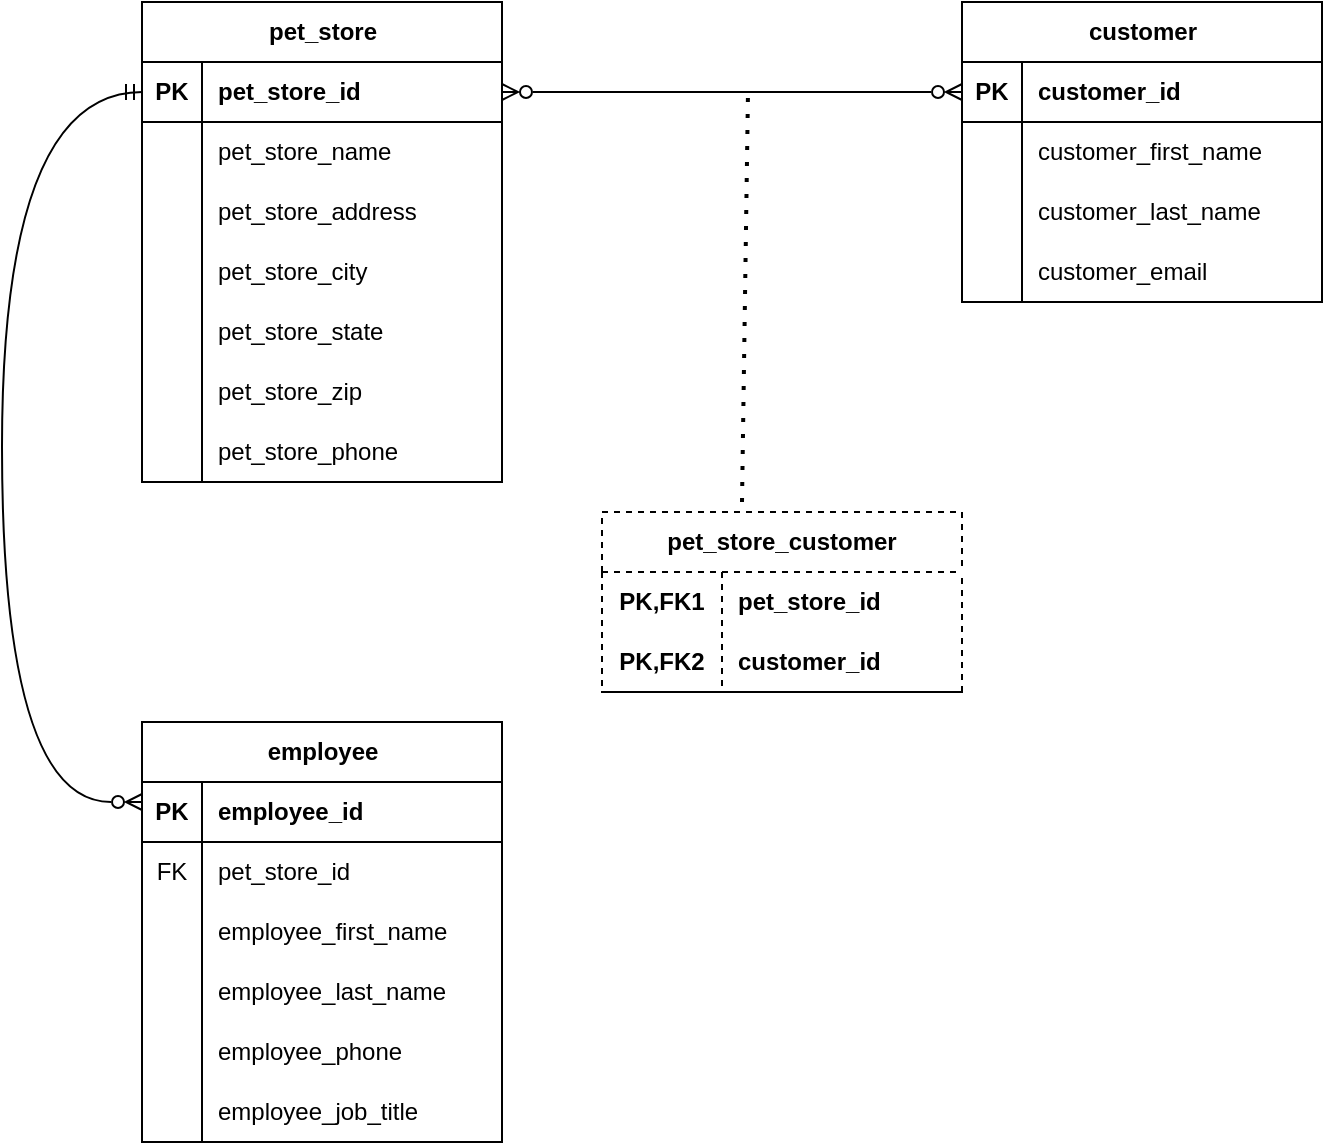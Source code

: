 <mxfile version="24.4.8" type="device">
  <diagram name="Page-1" id="FneMyN-Fyh38kx7lnARo">
    <mxGraphModel dx="1047" dy="820" grid="1" gridSize="10" guides="1" tooltips="1" connect="1" arrows="1" fold="1" page="1" pageScale="1" pageWidth="850" pageHeight="1100" math="0" shadow="0">
      <root>
        <mxCell id="0" />
        <mxCell id="1" parent="0" />
        <mxCell id="6F-p7l26PnDoF6w9x8Qs-1" value="pet_store" style="shape=table;startSize=30;container=1;collapsible=1;childLayout=tableLayout;fixedRows=1;rowLines=0;fontStyle=1;align=center;resizeLast=1;html=1;" parent="1" vertex="1">
          <mxGeometry x="140" y="220" width="180" height="240" as="geometry" />
        </mxCell>
        <mxCell id="6F-p7l26PnDoF6w9x8Qs-2" value="" style="shape=tableRow;horizontal=0;startSize=0;swimlaneHead=0;swimlaneBody=0;fillColor=none;collapsible=0;dropTarget=0;points=[[0,0.5],[1,0.5]];portConstraint=eastwest;top=0;left=0;right=0;bottom=1;" parent="6F-p7l26PnDoF6w9x8Qs-1" vertex="1">
          <mxGeometry y="30" width="180" height="30" as="geometry" />
        </mxCell>
        <mxCell id="6F-p7l26PnDoF6w9x8Qs-3" value="PK" style="shape=partialRectangle;connectable=0;fillColor=none;top=0;left=0;bottom=0;right=0;fontStyle=1;overflow=hidden;whiteSpace=wrap;html=1;" parent="6F-p7l26PnDoF6w9x8Qs-2" vertex="1">
          <mxGeometry width="30" height="30" as="geometry">
            <mxRectangle width="30" height="30" as="alternateBounds" />
          </mxGeometry>
        </mxCell>
        <mxCell id="6F-p7l26PnDoF6w9x8Qs-4" value="pet_store_id" style="shape=partialRectangle;connectable=0;fillColor=none;top=0;left=0;bottom=0;right=0;align=left;spacingLeft=6;fontStyle=1;overflow=hidden;whiteSpace=wrap;html=1;" parent="6F-p7l26PnDoF6w9x8Qs-2" vertex="1">
          <mxGeometry x="30" width="150" height="30" as="geometry">
            <mxRectangle width="150" height="30" as="alternateBounds" />
          </mxGeometry>
        </mxCell>
        <mxCell id="6F-p7l26PnDoF6w9x8Qs-5" value="" style="shape=tableRow;horizontal=0;startSize=0;swimlaneHead=0;swimlaneBody=0;fillColor=none;collapsible=0;dropTarget=0;points=[[0,0.5],[1,0.5]];portConstraint=eastwest;top=0;left=0;right=0;bottom=0;" parent="6F-p7l26PnDoF6w9x8Qs-1" vertex="1">
          <mxGeometry y="60" width="180" height="30" as="geometry" />
        </mxCell>
        <mxCell id="6F-p7l26PnDoF6w9x8Qs-6" value="" style="shape=partialRectangle;connectable=0;fillColor=none;top=0;left=0;bottom=0;right=0;editable=1;overflow=hidden;whiteSpace=wrap;html=1;" parent="6F-p7l26PnDoF6w9x8Qs-5" vertex="1">
          <mxGeometry width="30" height="30" as="geometry">
            <mxRectangle width="30" height="30" as="alternateBounds" />
          </mxGeometry>
        </mxCell>
        <mxCell id="6F-p7l26PnDoF6w9x8Qs-7" value="pet_store_name" style="shape=partialRectangle;connectable=0;fillColor=none;top=0;left=0;bottom=0;right=0;align=left;spacingLeft=6;overflow=hidden;whiteSpace=wrap;html=1;" parent="6F-p7l26PnDoF6w9x8Qs-5" vertex="1">
          <mxGeometry x="30" width="150" height="30" as="geometry">
            <mxRectangle width="150" height="30" as="alternateBounds" />
          </mxGeometry>
        </mxCell>
        <mxCell id="6F-p7l26PnDoF6w9x8Qs-8" value="" style="shape=tableRow;horizontal=0;startSize=0;swimlaneHead=0;swimlaneBody=0;fillColor=none;collapsible=0;dropTarget=0;points=[[0,0.5],[1,0.5]];portConstraint=eastwest;top=0;left=0;right=0;bottom=0;" parent="6F-p7l26PnDoF6w9x8Qs-1" vertex="1">
          <mxGeometry y="90" width="180" height="30" as="geometry" />
        </mxCell>
        <mxCell id="6F-p7l26PnDoF6w9x8Qs-9" value="" style="shape=partialRectangle;connectable=0;fillColor=none;top=0;left=0;bottom=0;right=0;editable=1;overflow=hidden;whiteSpace=wrap;html=1;" parent="6F-p7l26PnDoF6w9x8Qs-8" vertex="1">
          <mxGeometry width="30" height="30" as="geometry">
            <mxRectangle width="30" height="30" as="alternateBounds" />
          </mxGeometry>
        </mxCell>
        <mxCell id="6F-p7l26PnDoF6w9x8Qs-10" value="pet_store_address" style="shape=partialRectangle;connectable=0;fillColor=none;top=0;left=0;bottom=0;right=0;align=left;spacingLeft=6;overflow=hidden;whiteSpace=wrap;html=1;" parent="6F-p7l26PnDoF6w9x8Qs-8" vertex="1">
          <mxGeometry x="30" width="150" height="30" as="geometry">
            <mxRectangle width="150" height="30" as="alternateBounds" />
          </mxGeometry>
        </mxCell>
        <mxCell id="6F-p7l26PnDoF6w9x8Qs-11" value="" style="shape=tableRow;horizontal=0;startSize=0;swimlaneHead=0;swimlaneBody=0;fillColor=none;collapsible=0;dropTarget=0;points=[[0,0.5],[1,0.5]];portConstraint=eastwest;top=0;left=0;right=0;bottom=0;" parent="6F-p7l26PnDoF6w9x8Qs-1" vertex="1">
          <mxGeometry y="120" width="180" height="30" as="geometry" />
        </mxCell>
        <mxCell id="6F-p7l26PnDoF6w9x8Qs-12" value="" style="shape=partialRectangle;connectable=0;fillColor=none;top=0;left=0;bottom=0;right=0;editable=1;overflow=hidden;whiteSpace=wrap;html=1;" parent="6F-p7l26PnDoF6w9x8Qs-11" vertex="1">
          <mxGeometry width="30" height="30" as="geometry">
            <mxRectangle width="30" height="30" as="alternateBounds" />
          </mxGeometry>
        </mxCell>
        <mxCell id="6F-p7l26PnDoF6w9x8Qs-13" value="pet_store_city" style="shape=partialRectangle;connectable=0;fillColor=none;top=0;left=0;bottom=0;right=0;align=left;spacingLeft=6;overflow=hidden;whiteSpace=wrap;html=1;" parent="6F-p7l26PnDoF6w9x8Qs-11" vertex="1">
          <mxGeometry x="30" width="150" height="30" as="geometry">
            <mxRectangle width="150" height="30" as="alternateBounds" />
          </mxGeometry>
        </mxCell>
        <mxCell id="6F-p7l26PnDoF6w9x8Qs-14" style="shape=tableRow;horizontal=0;startSize=0;swimlaneHead=0;swimlaneBody=0;fillColor=none;collapsible=0;dropTarget=0;points=[[0,0.5],[1,0.5]];portConstraint=eastwest;top=0;left=0;right=0;bottom=0;" parent="6F-p7l26PnDoF6w9x8Qs-1" vertex="1">
          <mxGeometry y="150" width="180" height="30" as="geometry" />
        </mxCell>
        <mxCell id="6F-p7l26PnDoF6w9x8Qs-15" style="shape=partialRectangle;connectable=0;fillColor=none;top=0;left=0;bottom=0;right=0;editable=1;overflow=hidden;whiteSpace=wrap;html=1;" parent="6F-p7l26PnDoF6w9x8Qs-14" vertex="1">
          <mxGeometry width="30" height="30" as="geometry">
            <mxRectangle width="30" height="30" as="alternateBounds" />
          </mxGeometry>
        </mxCell>
        <mxCell id="6F-p7l26PnDoF6w9x8Qs-16" value="pet_store_state" style="shape=partialRectangle;connectable=0;fillColor=none;top=0;left=0;bottom=0;right=0;align=left;spacingLeft=6;overflow=hidden;whiteSpace=wrap;html=1;" parent="6F-p7l26PnDoF6w9x8Qs-14" vertex="1">
          <mxGeometry x="30" width="150" height="30" as="geometry">
            <mxRectangle width="150" height="30" as="alternateBounds" />
          </mxGeometry>
        </mxCell>
        <mxCell id="6F-p7l26PnDoF6w9x8Qs-23" style="shape=tableRow;horizontal=0;startSize=0;swimlaneHead=0;swimlaneBody=0;fillColor=none;collapsible=0;dropTarget=0;points=[[0,0.5],[1,0.5]];portConstraint=eastwest;top=0;left=0;right=0;bottom=0;" parent="6F-p7l26PnDoF6w9x8Qs-1" vertex="1">
          <mxGeometry y="180" width="180" height="30" as="geometry" />
        </mxCell>
        <mxCell id="6F-p7l26PnDoF6w9x8Qs-24" style="shape=partialRectangle;connectable=0;fillColor=none;top=0;left=0;bottom=0;right=0;editable=1;overflow=hidden;whiteSpace=wrap;html=1;" parent="6F-p7l26PnDoF6w9x8Qs-23" vertex="1">
          <mxGeometry width="30" height="30" as="geometry">
            <mxRectangle width="30" height="30" as="alternateBounds" />
          </mxGeometry>
        </mxCell>
        <mxCell id="6F-p7l26PnDoF6w9x8Qs-25" value="pet_store_zip" style="shape=partialRectangle;connectable=0;fillColor=none;top=0;left=0;bottom=0;right=0;align=left;spacingLeft=6;overflow=hidden;whiteSpace=wrap;html=1;" parent="6F-p7l26PnDoF6w9x8Qs-23" vertex="1">
          <mxGeometry x="30" width="150" height="30" as="geometry">
            <mxRectangle width="150" height="30" as="alternateBounds" />
          </mxGeometry>
        </mxCell>
        <mxCell id="6F-p7l26PnDoF6w9x8Qs-20" style="shape=tableRow;horizontal=0;startSize=0;swimlaneHead=0;swimlaneBody=0;fillColor=none;collapsible=0;dropTarget=0;points=[[0,0.5],[1,0.5]];portConstraint=eastwest;top=0;left=0;right=0;bottom=0;" parent="6F-p7l26PnDoF6w9x8Qs-1" vertex="1">
          <mxGeometry y="210" width="180" height="30" as="geometry" />
        </mxCell>
        <mxCell id="6F-p7l26PnDoF6w9x8Qs-21" style="shape=partialRectangle;connectable=0;fillColor=none;top=0;left=0;bottom=0;right=0;editable=1;overflow=hidden;whiteSpace=wrap;html=1;" parent="6F-p7l26PnDoF6w9x8Qs-20" vertex="1">
          <mxGeometry width="30" height="30" as="geometry">
            <mxRectangle width="30" height="30" as="alternateBounds" />
          </mxGeometry>
        </mxCell>
        <mxCell id="6F-p7l26PnDoF6w9x8Qs-22" value="pet_store_phone" style="shape=partialRectangle;connectable=0;fillColor=none;top=0;left=0;bottom=0;right=0;align=left;spacingLeft=6;overflow=hidden;whiteSpace=wrap;html=1;" parent="6F-p7l26PnDoF6w9x8Qs-20" vertex="1">
          <mxGeometry x="30" width="150" height="30" as="geometry">
            <mxRectangle width="150" height="30" as="alternateBounds" />
          </mxGeometry>
        </mxCell>
        <mxCell id="6F-p7l26PnDoF6w9x8Qs-26" value="employee" style="shape=table;startSize=30;container=1;collapsible=1;childLayout=tableLayout;fixedRows=1;rowLines=0;fontStyle=1;align=center;resizeLast=1;html=1;" parent="1" vertex="1">
          <mxGeometry x="140" y="580" width="180" height="210" as="geometry" />
        </mxCell>
        <mxCell id="6F-p7l26PnDoF6w9x8Qs-27" value="" style="shape=tableRow;horizontal=0;startSize=0;swimlaneHead=0;swimlaneBody=0;fillColor=none;collapsible=0;dropTarget=0;points=[[0,0.5],[1,0.5]];portConstraint=eastwest;top=0;left=0;right=0;bottom=1;" parent="6F-p7l26PnDoF6w9x8Qs-26" vertex="1">
          <mxGeometry y="30" width="180" height="30" as="geometry" />
        </mxCell>
        <mxCell id="6F-p7l26PnDoF6w9x8Qs-28" value="PK" style="shape=partialRectangle;connectable=0;fillColor=none;top=0;left=0;bottom=0;right=0;fontStyle=1;overflow=hidden;whiteSpace=wrap;html=1;" parent="6F-p7l26PnDoF6w9x8Qs-27" vertex="1">
          <mxGeometry width="30" height="30" as="geometry">
            <mxRectangle width="30" height="30" as="alternateBounds" />
          </mxGeometry>
        </mxCell>
        <mxCell id="6F-p7l26PnDoF6w9x8Qs-29" value="employee_id" style="shape=partialRectangle;connectable=0;fillColor=none;top=0;left=0;bottom=0;right=0;align=left;spacingLeft=6;fontStyle=1;overflow=hidden;whiteSpace=wrap;html=1;" parent="6F-p7l26PnDoF6w9x8Qs-27" vertex="1">
          <mxGeometry x="30" width="150" height="30" as="geometry">
            <mxRectangle width="150" height="30" as="alternateBounds" />
          </mxGeometry>
        </mxCell>
        <mxCell id="6F-p7l26PnDoF6w9x8Qs-30" value="" style="shape=tableRow;horizontal=0;startSize=0;swimlaneHead=0;swimlaneBody=0;fillColor=none;collapsible=0;dropTarget=0;points=[[0,0.5],[1,0.5]];portConstraint=eastwest;top=0;left=0;right=0;bottom=0;" parent="6F-p7l26PnDoF6w9x8Qs-26" vertex="1">
          <mxGeometry y="60" width="180" height="30" as="geometry" />
        </mxCell>
        <mxCell id="6F-p7l26PnDoF6w9x8Qs-31" value="FK" style="shape=partialRectangle;connectable=0;fillColor=none;top=0;left=0;bottom=0;right=0;editable=1;overflow=hidden;whiteSpace=wrap;html=1;" parent="6F-p7l26PnDoF6w9x8Qs-30" vertex="1">
          <mxGeometry width="30" height="30" as="geometry">
            <mxRectangle width="30" height="30" as="alternateBounds" />
          </mxGeometry>
        </mxCell>
        <mxCell id="6F-p7l26PnDoF6w9x8Qs-32" value="pet_store_id" style="shape=partialRectangle;connectable=0;fillColor=none;top=0;left=0;bottom=0;right=0;align=left;spacingLeft=6;overflow=hidden;whiteSpace=wrap;html=1;" parent="6F-p7l26PnDoF6w9x8Qs-30" vertex="1">
          <mxGeometry x="30" width="150" height="30" as="geometry">
            <mxRectangle width="150" height="30" as="alternateBounds" />
          </mxGeometry>
        </mxCell>
        <mxCell id="6F-p7l26PnDoF6w9x8Qs-33" value="" style="shape=tableRow;horizontal=0;startSize=0;swimlaneHead=0;swimlaneBody=0;fillColor=none;collapsible=0;dropTarget=0;points=[[0,0.5],[1,0.5]];portConstraint=eastwest;top=0;left=0;right=0;bottom=0;" parent="6F-p7l26PnDoF6w9x8Qs-26" vertex="1">
          <mxGeometry y="90" width="180" height="30" as="geometry" />
        </mxCell>
        <mxCell id="6F-p7l26PnDoF6w9x8Qs-34" value="" style="shape=partialRectangle;connectable=0;fillColor=none;top=0;left=0;bottom=0;right=0;editable=1;overflow=hidden;whiteSpace=wrap;html=1;" parent="6F-p7l26PnDoF6w9x8Qs-33" vertex="1">
          <mxGeometry width="30" height="30" as="geometry">
            <mxRectangle width="30" height="30" as="alternateBounds" />
          </mxGeometry>
        </mxCell>
        <mxCell id="6F-p7l26PnDoF6w9x8Qs-35" value="employee_first_name" style="shape=partialRectangle;connectable=0;fillColor=none;top=0;left=0;bottom=0;right=0;align=left;spacingLeft=6;overflow=hidden;whiteSpace=wrap;html=1;" parent="6F-p7l26PnDoF6w9x8Qs-33" vertex="1">
          <mxGeometry x="30" width="150" height="30" as="geometry">
            <mxRectangle width="150" height="30" as="alternateBounds" />
          </mxGeometry>
        </mxCell>
        <mxCell id="6F-p7l26PnDoF6w9x8Qs-36" value="" style="shape=tableRow;horizontal=0;startSize=0;swimlaneHead=0;swimlaneBody=0;fillColor=none;collapsible=0;dropTarget=0;points=[[0,0.5],[1,0.5]];portConstraint=eastwest;top=0;left=0;right=0;bottom=0;" parent="6F-p7l26PnDoF6w9x8Qs-26" vertex="1">
          <mxGeometry y="120" width="180" height="30" as="geometry" />
        </mxCell>
        <mxCell id="6F-p7l26PnDoF6w9x8Qs-37" value="" style="shape=partialRectangle;connectable=0;fillColor=none;top=0;left=0;bottom=0;right=0;editable=1;overflow=hidden;whiteSpace=wrap;html=1;" parent="6F-p7l26PnDoF6w9x8Qs-36" vertex="1">
          <mxGeometry width="30" height="30" as="geometry">
            <mxRectangle width="30" height="30" as="alternateBounds" />
          </mxGeometry>
        </mxCell>
        <mxCell id="6F-p7l26PnDoF6w9x8Qs-38" value="employee_last_name" style="shape=partialRectangle;connectable=0;fillColor=none;top=0;left=0;bottom=0;right=0;align=left;spacingLeft=6;overflow=hidden;whiteSpace=wrap;html=1;" parent="6F-p7l26PnDoF6w9x8Qs-36" vertex="1">
          <mxGeometry x="30" width="150" height="30" as="geometry">
            <mxRectangle width="150" height="30" as="alternateBounds" />
          </mxGeometry>
        </mxCell>
        <mxCell id="6F-p7l26PnDoF6w9x8Qs-42" style="shape=tableRow;horizontal=0;startSize=0;swimlaneHead=0;swimlaneBody=0;fillColor=none;collapsible=0;dropTarget=0;points=[[0,0.5],[1,0.5]];portConstraint=eastwest;top=0;left=0;right=0;bottom=0;" parent="6F-p7l26PnDoF6w9x8Qs-26" vertex="1">
          <mxGeometry y="150" width="180" height="30" as="geometry" />
        </mxCell>
        <mxCell id="6F-p7l26PnDoF6w9x8Qs-43" style="shape=partialRectangle;connectable=0;fillColor=none;top=0;left=0;bottom=0;right=0;editable=1;overflow=hidden;whiteSpace=wrap;html=1;" parent="6F-p7l26PnDoF6w9x8Qs-42" vertex="1">
          <mxGeometry width="30" height="30" as="geometry">
            <mxRectangle width="30" height="30" as="alternateBounds" />
          </mxGeometry>
        </mxCell>
        <mxCell id="6F-p7l26PnDoF6w9x8Qs-44" value="employee_phone" style="shape=partialRectangle;connectable=0;fillColor=none;top=0;left=0;bottom=0;right=0;align=left;spacingLeft=6;overflow=hidden;whiteSpace=wrap;html=1;" parent="6F-p7l26PnDoF6w9x8Qs-42" vertex="1">
          <mxGeometry x="30" width="150" height="30" as="geometry">
            <mxRectangle width="150" height="30" as="alternateBounds" />
          </mxGeometry>
        </mxCell>
        <mxCell id="6F-p7l26PnDoF6w9x8Qs-39" style="shape=tableRow;horizontal=0;startSize=0;swimlaneHead=0;swimlaneBody=0;fillColor=none;collapsible=0;dropTarget=0;points=[[0,0.5],[1,0.5]];portConstraint=eastwest;top=0;left=0;right=0;bottom=0;" parent="6F-p7l26PnDoF6w9x8Qs-26" vertex="1">
          <mxGeometry y="180" width="180" height="30" as="geometry" />
        </mxCell>
        <mxCell id="6F-p7l26PnDoF6w9x8Qs-40" style="shape=partialRectangle;connectable=0;fillColor=none;top=0;left=0;bottom=0;right=0;editable=1;overflow=hidden;whiteSpace=wrap;html=1;" parent="6F-p7l26PnDoF6w9x8Qs-39" vertex="1">
          <mxGeometry width="30" height="30" as="geometry">
            <mxRectangle width="30" height="30" as="alternateBounds" />
          </mxGeometry>
        </mxCell>
        <mxCell id="6F-p7l26PnDoF6w9x8Qs-41" value="employee_job_title" style="shape=partialRectangle;connectable=0;fillColor=none;top=0;left=0;bottom=0;right=0;align=left;spacingLeft=6;overflow=hidden;whiteSpace=wrap;html=1;" parent="6F-p7l26PnDoF6w9x8Qs-39" vertex="1">
          <mxGeometry x="30" width="150" height="30" as="geometry">
            <mxRectangle width="150" height="30" as="alternateBounds" />
          </mxGeometry>
        </mxCell>
        <mxCell id="6F-p7l26PnDoF6w9x8Qs-45" value="customer" style="shape=table;startSize=30;container=1;collapsible=1;childLayout=tableLayout;fixedRows=1;rowLines=0;fontStyle=1;align=center;resizeLast=1;html=1;" parent="1" vertex="1">
          <mxGeometry x="550" y="220" width="180" height="150" as="geometry" />
        </mxCell>
        <mxCell id="6F-p7l26PnDoF6w9x8Qs-46" value="" style="shape=tableRow;horizontal=0;startSize=0;swimlaneHead=0;swimlaneBody=0;fillColor=none;collapsible=0;dropTarget=0;points=[[0,0.5],[1,0.5]];portConstraint=eastwest;top=0;left=0;right=0;bottom=1;" parent="6F-p7l26PnDoF6w9x8Qs-45" vertex="1">
          <mxGeometry y="30" width="180" height="30" as="geometry" />
        </mxCell>
        <mxCell id="6F-p7l26PnDoF6w9x8Qs-47" value="PK" style="shape=partialRectangle;connectable=0;fillColor=none;top=0;left=0;bottom=0;right=0;fontStyle=1;overflow=hidden;whiteSpace=wrap;html=1;" parent="6F-p7l26PnDoF6w9x8Qs-46" vertex="1">
          <mxGeometry width="30" height="30" as="geometry">
            <mxRectangle width="30" height="30" as="alternateBounds" />
          </mxGeometry>
        </mxCell>
        <mxCell id="6F-p7l26PnDoF6w9x8Qs-48" value="customer_id" style="shape=partialRectangle;connectable=0;fillColor=none;top=0;left=0;bottom=0;right=0;align=left;spacingLeft=6;fontStyle=1;overflow=hidden;whiteSpace=wrap;html=1;" parent="6F-p7l26PnDoF6w9x8Qs-46" vertex="1">
          <mxGeometry x="30" width="150" height="30" as="geometry">
            <mxRectangle width="150" height="30" as="alternateBounds" />
          </mxGeometry>
        </mxCell>
        <mxCell id="6F-p7l26PnDoF6w9x8Qs-49" value="" style="shape=tableRow;horizontal=0;startSize=0;swimlaneHead=0;swimlaneBody=0;fillColor=none;collapsible=0;dropTarget=0;points=[[0,0.5],[1,0.5]];portConstraint=eastwest;top=0;left=0;right=0;bottom=0;" parent="6F-p7l26PnDoF6w9x8Qs-45" vertex="1">
          <mxGeometry y="60" width="180" height="30" as="geometry" />
        </mxCell>
        <mxCell id="6F-p7l26PnDoF6w9x8Qs-50" value="" style="shape=partialRectangle;connectable=0;fillColor=none;top=0;left=0;bottom=0;right=0;editable=1;overflow=hidden;whiteSpace=wrap;html=1;" parent="6F-p7l26PnDoF6w9x8Qs-49" vertex="1">
          <mxGeometry width="30" height="30" as="geometry">
            <mxRectangle width="30" height="30" as="alternateBounds" />
          </mxGeometry>
        </mxCell>
        <mxCell id="6F-p7l26PnDoF6w9x8Qs-51" value="customer_first_name" style="shape=partialRectangle;connectable=0;fillColor=none;top=0;left=0;bottom=0;right=0;align=left;spacingLeft=6;overflow=hidden;whiteSpace=wrap;html=1;" parent="6F-p7l26PnDoF6w9x8Qs-49" vertex="1">
          <mxGeometry x="30" width="150" height="30" as="geometry">
            <mxRectangle width="150" height="30" as="alternateBounds" />
          </mxGeometry>
        </mxCell>
        <mxCell id="6F-p7l26PnDoF6w9x8Qs-52" value="" style="shape=tableRow;horizontal=0;startSize=0;swimlaneHead=0;swimlaneBody=0;fillColor=none;collapsible=0;dropTarget=0;points=[[0,0.5],[1,0.5]];portConstraint=eastwest;top=0;left=0;right=0;bottom=0;" parent="6F-p7l26PnDoF6w9x8Qs-45" vertex="1">
          <mxGeometry y="90" width="180" height="30" as="geometry" />
        </mxCell>
        <mxCell id="6F-p7l26PnDoF6w9x8Qs-53" value="" style="shape=partialRectangle;connectable=0;fillColor=none;top=0;left=0;bottom=0;right=0;editable=1;overflow=hidden;whiteSpace=wrap;html=1;" parent="6F-p7l26PnDoF6w9x8Qs-52" vertex="1">
          <mxGeometry width="30" height="30" as="geometry">
            <mxRectangle width="30" height="30" as="alternateBounds" />
          </mxGeometry>
        </mxCell>
        <mxCell id="6F-p7l26PnDoF6w9x8Qs-54" value="customer_last_name" style="shape=partialRectangle;connectable=0;fillColor=none;top=0;left=0;bottom=0;right=0;align=left;spacingLeft=6;overflow=hidden;whiteSpace=wrap;html=1;" parent="6F-p7l26PnDoF6w9x8Qs-52" vertex="1">
          <mxGeometry x="30" width="150" height="30" as="geometry">
            <mxRectangle width="150" height="30" as="alternateBounds" />
          </mxGeometry>
        </mxCell>
        <mxCell id="6F-p7l26PnDoF6w9x8Qs-55" value="" style="shape=tableRow;horizontal=0;startSize=0;swimlaneHead=0;swimlaneBody=0;fillColor=none;collapsible=0;dropTarget=0;points=[[0,0.5],[1,0.5]];portConstraint=eastwest;top=0;left=0;right=0;bottom=0;" parent="6F-p7l26PnDoF6w9x8Qs-45" vertex="1">
          <mxGeometry y="120" width="180" height="30" as="geometry" />
        </mxCell>
        <mxCell id="6F-p7l26PnDoF6w9x8Qs-56" value="" style="shape=partialRectangle;connectable=0;fillColor=none;top=0;left=0;bottom=0;right=0;editable=1;overflow=hidden;whiteSpace=wrap;html=1;" parent="6F-p7l26PnDoF6w9x8Qs-55" vertex="1">
          <mxGeometry width="30" height="30" as="geometry">
            <mxRectangle width="30" height="30" as="alternateBounds" />
          </mxGeometry>
        </mxCell>
        <mxCell id="6F-p7l26PnDoF6w9x8Qs-57" value="customer_email" style="shape=partialRectangle;connectable=0;fillColor=none;top=0;left=0;bottom=0;right=0;align=left;spacingLeft=6;overflow=hidden;whiteSpace=wrap;html=1;" parent="6F-p7l26PnDoF6w9x8Qs-55" vertex="1">
          <mxGeometry x="30" width="150" height="30" as="geometry">
            <mxRectangle width="150" height="30" as="alternateBounds" />
          </mxGeometry>
        </mxCell>
        <mxCell id="6F-p7l26PnDoF6w9x8Qs-61" value="" style="fontSize=12;html=1;endArrow=ERzeroToMany;rounded=0;endFill=0;strokeColor=default;flowAnimation=0;startArrow=ERzeroToMany;startFill=0;exitX=1;exitY=0.5;exitDx=0;exitDy=0;" parent="1" source="6F-p7l26PnDoF6w9x8Qs-2" edge="1">
          <mxGeometry width="100" height="100" relative="1" as="geometry">
            <mxPoint x="330" y="375" as="sourcePoint" />
            <mxPoint x="550" y="265" as="targetPoint" />
            <Array as="points">
              <mxPoint x="470" y="265" />
            </Array>
          </mxGeometry>
        </mxCell>
        <mxCell id="dSYxRH7oUTi_p8KHVLKc-20" value="" style="fontSize=12;html=1;endArrow=ERzeroToMany;endFill=0;rounded=0;edgeStyle=orthogonalEdgeStyle;curved=1;startArrow=ERmandOne;startFill=0;exitX=0;exitY=0.5;exitDx=0;exitDy=0;" parent="1" source="6F-p7l26PnDoF6w9x8Qs-2" edge="1">
          <mxGeometry width="100" height="100" relative="1" as="geometry">
            <mxPoint x="150" y="110" as="sourcePoint" />
            <mxPoint x="140" y="620" as="targetPoint" />
            <Array as="points">
              <mxPoint x="70" y="265" />
              <mxPoint x="70" y="620" />
            </Array>
          </mxGeometry>
        </mxCell>
        <mxCell id="CQ7leJqVCnCYSqtJpVjL-1" value="pet_store_customer" style="shape=table;startSize=30;container=1;collapsible=1;childLayout=tableLayout;fixedRows=1;rowLines=0;fontStyle=1;align=center;resizeLast=1;html=1;whiteSpace=wrap;dashed=1;" parent="1" vertex="1">
          <mxGeometry x="370" y="475" width="180" height="90" as="geometry" />
        </mxCell>
        <mxCell id="CQ7leJqVCnCYSqtJpVjL-2" value="" style="shape=tableRow;horizontal=0;startSize=0;swimlaneHead=0;swimlaneBody=0;fillColor=none;collapsible=0;dropTarget=0;points=[[0,0.5],[1,0.5]];portConstraint=eastwest;top=0;left=0;right=0;bottom=0;html=1;" parent="CQ7leJqVCnCYSqtJpVjL-1" vertex="1">
          <mxGeometry y="30" width="180" height="30" as="geometry" />
        </mxCell>
        <mxCell id="CQ7leJqVCnCYSqtJpVjL-3" value="PK,FK1" style="shape=partialRectangle;connectable=0;fillColor=none;top=0;left=0;bottom=0;right=0;fontStyle=1;overflow=hidden;html=1;whiteSpace=wrap;" parent="CQ7leJqVCnCYSqtJpVjL-2" vertex="1">
          <mxGeometry width="60" height="30" as="geometry">
            <mxRectangle width="60" height="30" as="alternateBounds" />
          </mxGeometry>
        </mxCell>
        <mxCell id="CQ7leJqVCnCYSqtJpVjL-4" value="pet_store_id" style="shape=partialRectangle;connectable=0;fillColor=none;top=0;left=0;bottom=0;right=0;align=left;spacingLeft=6;fontStyle=1;overflow=hidden;html=1;whiteSpace=wrap;" parent="CQ7leJqVCnCYSqtJpVjL-2" vertex="1">
          <mxGeometry x="60" width="120" height="30" as="geometry">
            <mxRectangle width="120" height="30" as="alternateBounds" />
          </mxGeometry>
        </mxCell>
        <mxCell id="CQ7leJqVCnCYSqtJpVjL-5" value="" style="shape=tableRow;horizontal=0;startSize=0;swimlaneHead=0;swimlaneBody=0;fillColor=none;collapsible=0;dropTarget=0;points=[[0,0.5],[1,0.5]];portConstraint=eastwest;top=0;left=0;right=0;bottom=1;html=1;" parent="CQ7leJqVCnCYSqtJpVjL-1" vertex="1">
          <mxGeometry y="60" width="180" height="30" as="geometry" />
        </mxCell>
        <mxCell id="CQ7leJqVCnCYSqtJpVjL-6" value="PK,FK2" style="shape=partialRectangle;connectable=0;fillColor=none;top=0;left=0;bottom=0;right=0;fontStyle=1;overflow=hidden;html=1;whiteSpace=wrap;" parent="CQ7leJqVCnCYSqtJpVjL-5" vertex="1">
          <mxGeometry width="60" height="30" as="geometry">
            <mxRectangle width="60" height="30" as="alternateBounds" />
          </mxGeometry>
        </mxCell>
        <mxCell id="CQ7leJqVCnCYSqtJpVjL-7" value="customer_id" style="shape=partialRectangle;connectable=0;fillColor=none;top=0;left=0;bottom=0;right=0;align=left;spacingLeft=6;fontStyle=1;overflow=hidden;html=1;whiteSpace=wrap;" parent="CQ7leJqVCnCYSqtJpVjL-5" vertex="1">
          <mxGeometry x="60" width="120" height="30" as="geometry">
            <mxRectangle width="120" height="30" as="alternateBounds" />
          </mxGeometry>
        </mxCell>
        <mxCell id="CQ7leJqVCnCYSqtJpVjL-14" value="" style="endArrow=none;dashed=1;html=1;dashPattern=1 3;strokeWidth=2;rounded=0;" parent="1" edge="1">
          <mxGeometry width="50" height="50" relative="1" as="geometry">
            <mxPoint x="440" y="470" as="sourcePoint" />
            <mxPoint x="443" y="265" as="targetPoint" />
          </mxGeometry>
        </mxCell>
      </root>
    </mxGraphModel>
  </diagram>
</mxfile>

